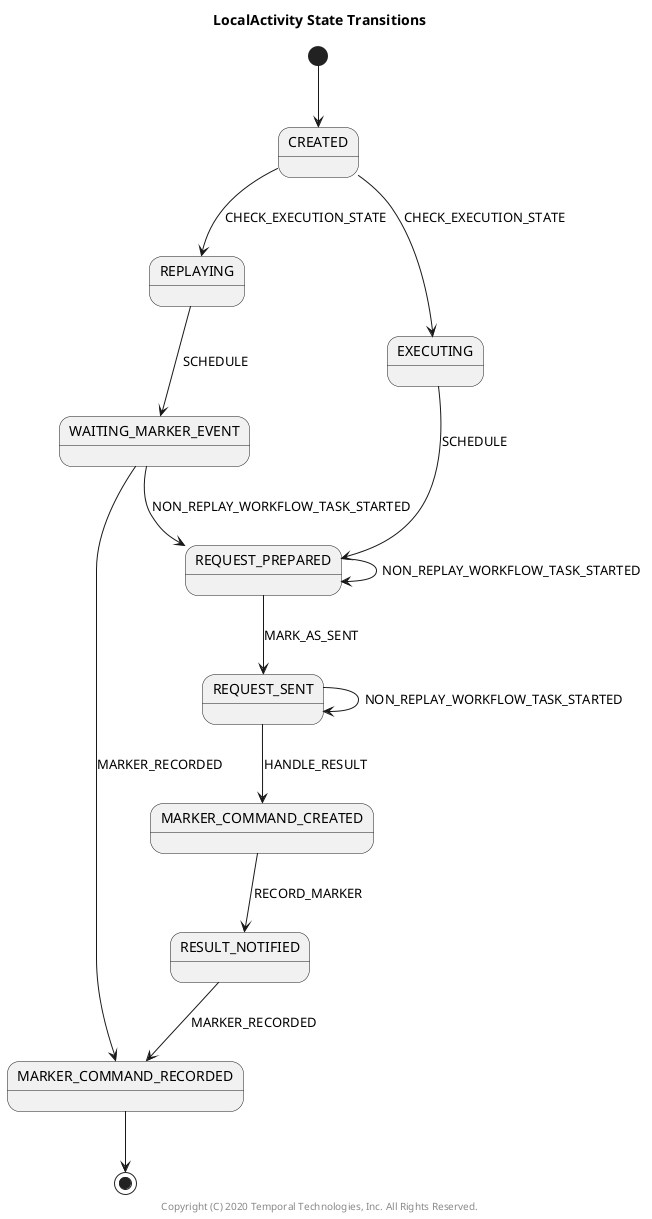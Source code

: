 ` PlantUML <plantuml.com> State Diagram.
` Generated from src/main/java/io/temporal/internal/statemachines/LocalActivityStateMachine.java
` by io.temporal.internal.statemachines.CommandsGeneratePlantUMLStateDiagrams.


@startuml
title LocalActivity State Transitions

[*] --> CREATED
CREATED --> REPLAYING: CHECK_EXECUTION_STATE
CREATED --> EXECUTING: CHECK_EXECUTION_STATE
EXECUTING --> REQUEST_PREPARED: SCHEDULE
MARKER_COMMAND_CREATED --> RESULT_NOTIFIED: RECORD_MARKER
REPLAYING --> WAITING_MARKER_EVENT: SCHEDULE
REQUEST_PREPARED --> REQUEST_SENT: MARK_AS_SENT
REQUEST_PREPARED --> REQUEST_PREPARED: NON_REPLAY_WORKFLOW_TASK_STARTED
REQUEST_SENT --> REQUEST_SENT: NON_REPLAY_WORKFLOW_TASK_STARTED
REQUEST_SENT --> MARKER_COMMAND_CREATED: HANDLE_RESULT
RESULT_NOTIFIED --> MARKER_COMMAND_RECORDED: MARKER_RECORDED
WAITING_MARKER_EVENT --> MARKER_COMMAND_RECORDED: MARKER_RECORDED
WAITING_MARKER_EVENT --> REQUEST_PREPARED: NON_REPLAY_WORKFLOW_TASK_STARTED
MARKER_COMMAND_RECORDED --> [*]
center footer Copyright (C) 2020 Temporal Technologies, Inc. All Rights Reserved.
@enduml
